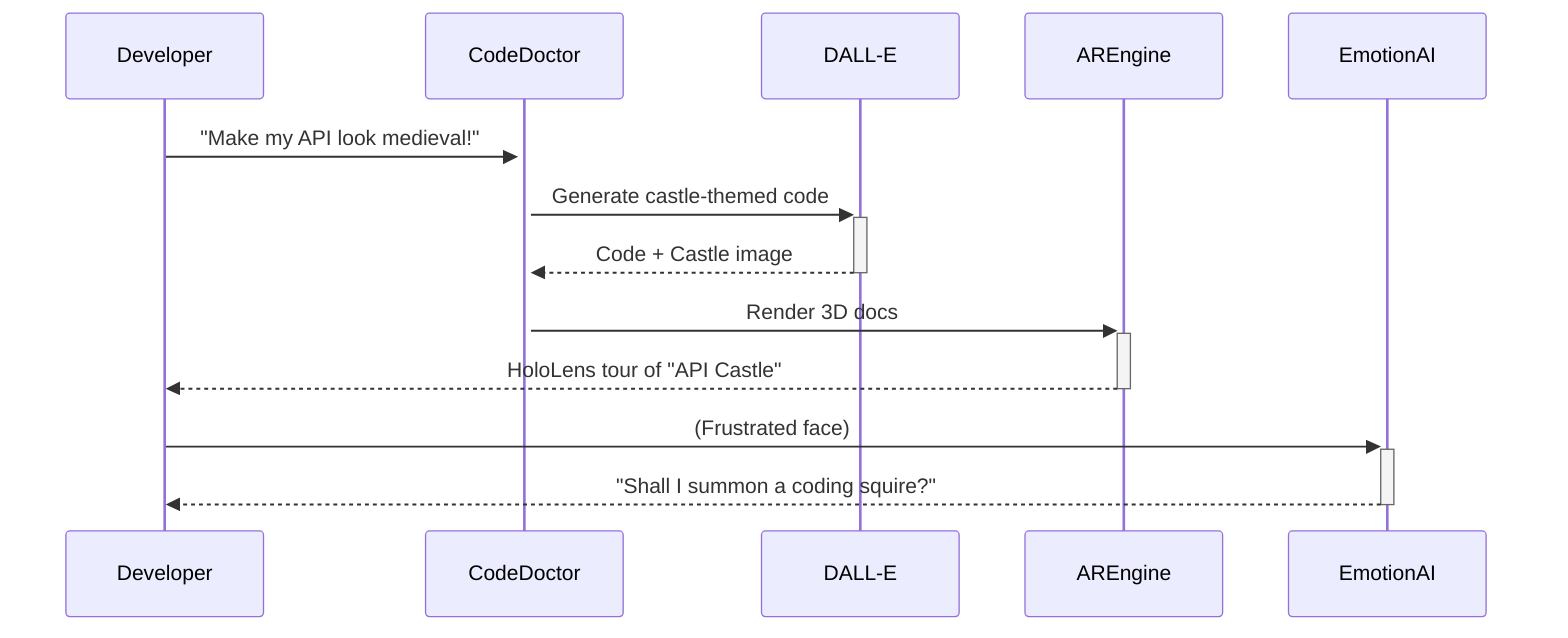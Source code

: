 sequenceDiagram  
    Developer->>+CodeDoctor: "Make my API look medieval!"  
    CodeDoctor->>+DALL-E: Generate castle-themed code  
    DALL-E-->>-CodeDoctor: Code + Castle image  
    CodeDoctor->>+AREngine: Render 3D docs  
    AREngine-->>-Developer: HoloLens tour of "API Castle"  
    Developer->>+EmotionAI: (Frustrated face)  
    EmotionAI-->>-Developer: "Shall I summon a coding squire?"